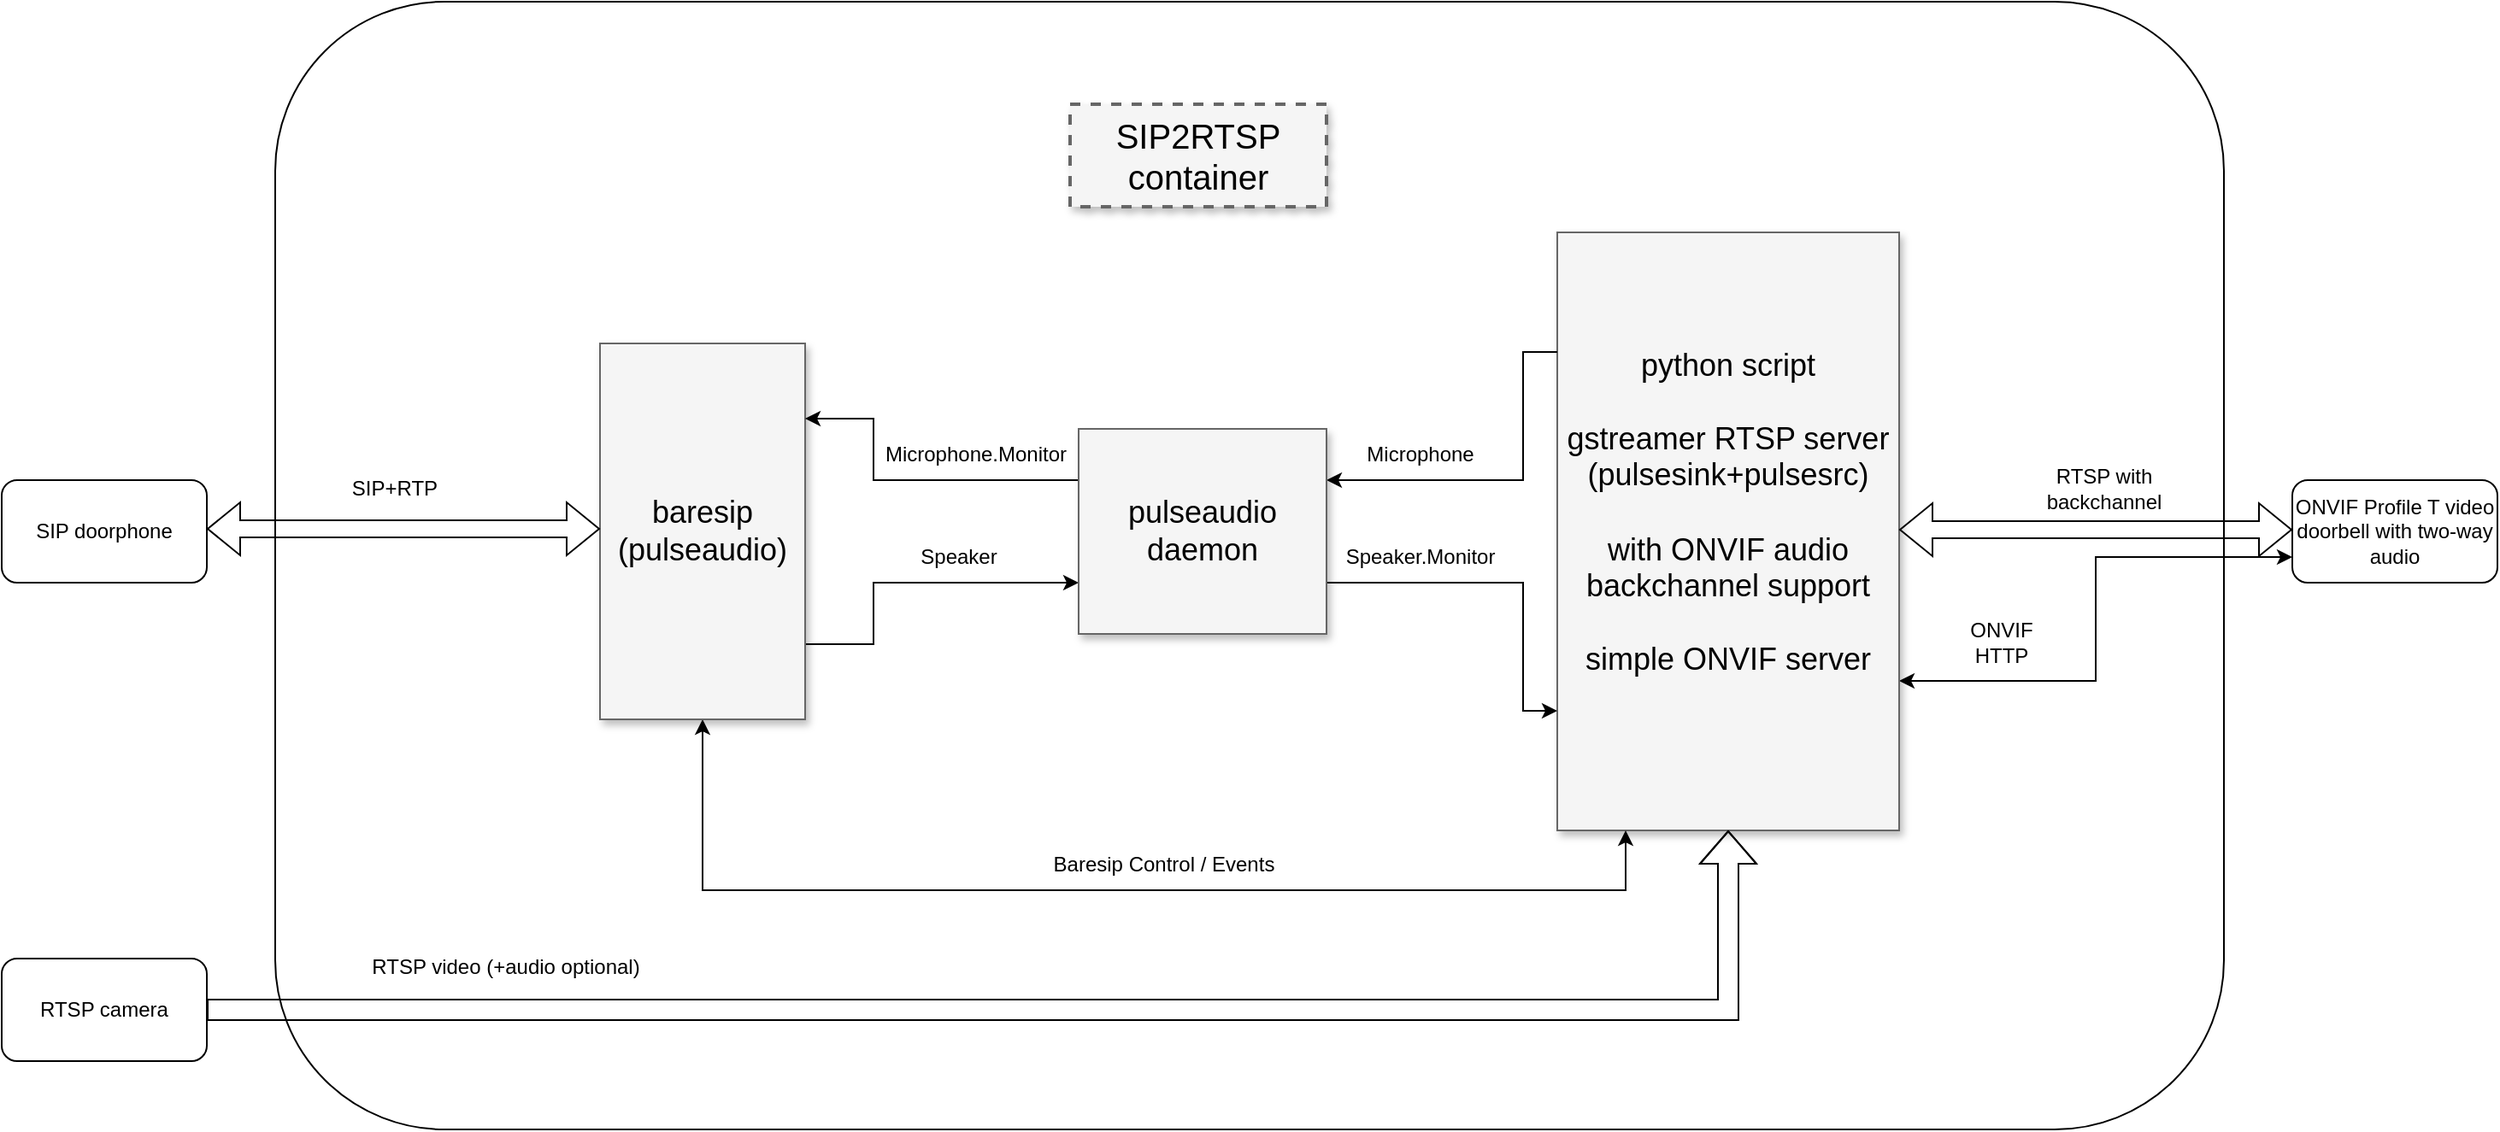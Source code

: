 <mxfile version="20.8.20" type="device"><diagram name="Page-1" id="90a13364-a465-7bf4-72fc-28e22215d7a0"><mxGraphModel dx="2074" dy="1086" grid="1" gridSize="10" guides="1" tooltips="1" connect="1" arrows="1" fold="1" page="1" pageScale="1.5" pageWidth="1169" pageHeight="826" background="none" math="0" shadow="0"><root><mxCell id="0" style=";html=1;"/><mxCell id="1" style=";html=1;" parent="0"/><mxCell id="lmhcsTarwu5Lik4HErPE-44" value="" style="rounded=1;whiteSpace=wrap;html=1;" parent="1" vertex="1"><mxGeometry x="250" y="210" width="1140" height="660" as="geometry"/></mxCell><mxCell id="3a17f1ce550125da-1" value="SIP2RTSP container" style="whiteSpace=wrap;html=1;shadow=1;fontSize=20;fillColor=#f5f5f5;strokeColor=#666666;strokeWidth=2;dashed=1;" parent="1" vertex="1"><mxGeometry x="715" y="270" width="150" height="60" as="geometry"/></mxCell><mxCell id="afUOxGcXvBDlrLAxVtXx-3" style="edgeStyle=orthogonalEdgeStyle;rounded=0;orthogonalLoop=1;jettySize=auto;html=1;exitX=1;exitY=0.75;exitDx=0;exitDy=0;exitPerimeter=0;entryX=0;entryY=0.75;entryDx=0;entryDy=0;startArrow=classic;startFill=1;endArrow=classic;endFill=1;" parent="1" source="3a17f1ce550125da-2" target="lmhcsTarwu5Lik4HErPE-48" edge="1"><mxGeometry relative="1" as="geometry"/></mxCell><mxCell id="3a17f1ce550125da-2" value="&lt;div&gt;python script&lt;/div&gt;&lt;div&gt;&lt;br&gt;&lt;/div&gt;&lt;div&gt;gstreamer RTSP server&lt;/div&gt;&lt;div&gt;(pulsesink+pulsesrc)&lt;/div&gt;&lt;div&gt;&lt;br&gt;&lt;/div&gt;&lt;div&gt;with ONVIF audio backchannel support&lt;/div&gt;&lt;div&gt;&lt;br&gt;&lt;/div&gt;&lt;div&gt;simple ONVIF server&lt;br&gt;&lt;/div&gt;&lt;div&gt;&lt;br&gt;&lt;/div&gt;" style="whiteSpace=wrap;html=1;shadow=1;fontSize=18;fillColor=#f5f5f5;strokeColor=#666666;points=[[0,0,0,0,0],[0,0.2,0,0,0],[0,0.25,0,0,0],[0,0.4,0,0,0],[0,0.5,0,0,0],[0,0.6,0,0,0],[0,0.75,0,0,0],[0,0.8,0,0,0],[0,1,0,0,0],[0.2,1,0,0,0],[0.25,0,0,0,0],[0.25,1,0,0,0],[0.4,1,0,0,0],[0.5,0,0,0,0],[0.5,1,0,0,0],[0.6,1,0,0,0],[0.75,0,0,0,0],[0.75,1,0,0,0],[0.8,1,0,0,0],[1,0,0,0,0],[1,0.25,0,0,0],[1,0.5,0,0,0],[1,0.75,0,0,0],[1,1,0,0,0]];" parent="1" vertex="1"><mxGeometry x="1000" y="345" width="200" height="350" as="geometry"/></mxCell><mxCell id="lmhcsTarwu5Lik4HErPE-25" style="edgeStyle=orthogonalEdgeStyle;rounded=0;orthogonalLoop=1;jettySize=auto;html=1;exitX=1;exitY=0.8;exitDx=0;exitDy=0;exitPerimeter=0;entryX=0;entryY=0.75;entryDx=0;entryDy=0;startArrow=none;startFill=0;" parent="1" source="3a17f1ce550125da-8" target="3a17f1ce550125da-10" edge="1"><mxGeometry relative="1" as="geometry"><Array as="points"><mxPoint x="600" y="586"/><mxPoint x="600" y="550"/></Array></mxGeometry></mxCell><mxCell id="KyQ0aWun3ip6_pj0nML9-1" style="edgeStyle=orthogonalEdgeStyle;rounded=0;orthogonalLoop=1;jettySize=auto;html=1;exitX=0.5;exitY=1;exitDx=0;exitDy=0;exitPerimeter=0;entryX=0.2;entryY=1;entryDx=0;entryDy=0;entryPerimeter=0;startArrow=classic;startFill=1;" parent="1" source="3a17f1ce550125da-8" target="3a17f1ce550125da-2" edge="1"><mxGeometry relative="1" as="geometry"><Array as="points"><mxPoint x="500" y="730"/><mxPoint x="1040" y="730"/></Array></mxGeometry></mxCell><mxCell id="3a17f1ce550125da-8" value="&lt;div&gt;baresip&lt;/div&gt;&lt;div&gt;(pulseaudio)&lt;br&gt;&lt;/div&gt;" style="whiteSpace=wrap;html=1;shadow=1;fontSize=18;fillColor=#f5f5f5;strokeColor=#666666;points=[[0,0,0,0,0],[0,0.25,0,0,0],[0,0.5,0,0,0],[0,0.75,0,0,0],[0,1,0,0,0],[0.25,0,0,0,0],[0.25,1,0,0,0],[0.5,0,0,0,0],[0.5,1,0,0,0],[0.75,0,0,0,0],[0.75,1,0,0,0],[1,0,0,0,0],[1,0.2,0,0,0],[1,0.25,0,0,0],[1,0.4,0,0,0],[1,0.5,0,0,0],[1,0.6,0,0,0],[1,0.75,0,0,0],[1,0.8,0,0,0],[1,1,0,0,0]];" parent="1" vertex="1"><mxGeometry x="440" y="410" width="120" height="220" as="geometry"/></mxCell><mxCell id="lmhcsTarwu5Lik4HErPE-22" style="edgeStyle=orthogonalEdgeStyle;rounded=0;orthogonalLoop=1;jettySize=auto;html=1;exitX=0;exitY=0.25;exitDx=0;exitDy=0;entryX=1;entryY=0.2;entryDx=0;entryDy=0;entryPerimeter=0;startArrow=none;startFill=0;" parent="1" source="3a17f1ce550125da-10" target="3a17f1ce550125da-8" edge="1"><mxGeometry relative="1" as="geometry"><Array as="points"><mxPoint x="600" y="490"/><mxPoint x="600" y="454"/></Array></mxGeometry></mxCell><mxCell id="lmhcsTarwu5Lik4HErPE-26" style="edgeStyle=orthogonalEdgeStyle;rounded=0;orthogonalLoop=1;jettySize=auto;html=1;exitX=1;exitY=0.25;exitDx=0;exitDy=0;entryX=0;entryY=0.2;entryDx=0;entryDy=0;entryPerimeter=0;startArrow=classic;startFill=1;endArrow=none;endFill=0;" parent="1" source="3a17f1ce550125da-10" target="3a17f1ce550125da-2" edge="1"><mxGeometry relative="1" as="geometry"><Array as="points"><mxPoint x="980" y="490"/><mxPoint x="980" y="415"/></Array></mxGeometry></mxCell><mxCell id="lmhcsTarwu5Lik4HErPE-27" style="edgeStyle=orthogonalEdgeStyle;rounded=0;orthogonalLoop=1;jettySize=auto;html=1;exitX=1;exitY=0.75;exitDx=0;exitDy=0;entryX=0;entryY=0.8;entryDx=0;entryDy=0;entryPerimeter=0;startArrow=none;startFill=0;" parent="1" source="3a17f1ce550125da-10" target="3a17f1ce550125da-2" edge="1"><mxGeometry relative="1" as="geometry"><Array as="points"><mxPoint x="980" y="550"/><mxPoint x="980" y="625"/></Array></mxGeometry></mxCell><mxCell id="3a17f1ce550125da-10" value="&lt;div&gt;pulseaudio&lt;/div&gt;&lt;div&gt;daemon&lt;/div&gt;" style="whiteSpace=wrap;html=1;shadow=1;fontSize=18;fillColor=#f5f5f5;strokeColor=#666666;" parent="1" vertex="1"><mxGeometry x="720" y="460" width="145" height="120" as="geometry"/></mxCell><mxCell id="lmhcsTarwu5Lik4HErPE-9" value="Microphone.Monitor" style="text;strokeColor=none;align=center;fillColor=none;html=1;verticalAlign=middle;whiteSpace=wrap;rounded=0;" parent="1" vertex="1"><mxGeometry x="630" y="460" width="60" height="30" as="geometry"/></mxCell><mxCell id="lmhcsTarwu5Lik4HErPE-10" value="Speaker" style="text;strokeColor=none;align=center;fillColor=none;html=1;verticalAlign=middle;whiteSpace=wrap;rounded=0;" parent="1" vertex="1"><mxGeometry x="620" y="520" width="60" height="30" as="geometry"/></mxCell><mxCell id="lmhcsTarwu5Lik4HErPE-19" value="" style="shape=flexArrow;endArrow=classic;startArrow=classic;html=1;rounded=0;" parent="1" edge="1"><mxGeometry width="100" height="100" relative="1" as="geometry"><mxPoint x="210" y="518.5" as="sourcePoint"/><mxPoint x="440" y="518.5" as="targetPoint"/></mxGeometry></mxCell><mxCell id="lmhcsTarwu5Lik4HErPE-20" value="SIP+RTP" style="text;strokeColor=none;align=center;fillColor=none;html=1;verticalAlign=middle;whiteSpace=wrap;rounded=0;" parent="1" vertex="1"><mxGeometry x="290" y="480" width="60" height="30" as="geometry"/></mxCell><mxCell id="lmhcsTarwu5Lik4HErPE-28" value="Speaker.Monitor" style="text;strokeColor=none;align=center;fillColor=none;html=1;verticalAlign=middle;whiteSpace=wrap;rounded=0;" parent="1" vertex="1"><mxGeometry x="890" y="520" width="60" height="30" as="geometry"/></mxCell><mxCell id="lmhcsTarwu5Lik4HErPE-29" value="Microphone" style="text;strokeColor=none;align=center;fillColor=none;html=1;verticalAlign=middle;whiteSpace=wrap;rounded=0;" parent="1" vertex="1"><mxGeometry x="890" y="460" width="60" height="30" as="geometry"/></mxCell><mxCell id="lmhcsTarwu5Lik4HErPE-31" value="" style="shape=flexArrow;endArrow=classic;startArrow=classic;html=1;rounded=0;" parent="1" edge="1"><mxGeometry width="100" height="100" relative="1" as="geometry"><mxPoint x="1200" y="519" as="sourcePoint"/><mxPoint x="1430" y="519" as="targetPoint"/></mxGeometry></mxCell><mxCell id="lmhcsTarwu5Lik4HErPE-32" value="RTSP with backchannel" style="text;strokeColor=none;align=center;fillColor=none;html=1;verticalAlign=middle;whiteSpace=wrap;rounded=0;" parent="1" vertex="1"><mxGeometry x="1290" y="480" width="60" height="30" as="geometry"/></mxCell><mxCell id="lmhcsTarwu5Lik4HErPE-39" value="" style="shape=flexArrow;endArrow=classic;startArrow=none;html=1;rounded=0;width=12;startSize=5;startFill=0;" parent="1" edge="1"><mxGeometry width="100" height="100" relative="1" as="geometry"><mxPoint x="210" y="800" as="sourcePoint"/><mxPoint x="1100" y="695" as="targetPoint"/><Array as="points"><mxPoint x="1100" y="800"/></Array></mxGeometry></mxCell><mxCell id="lmhcsTarwu5Lik4HErPE-40" value="RTSP video (+audio optional)" style="text;strokeColor=none;align=center;fillColor=none;html=1;verticalAlign=middle;whiteSpace=wrap;rounded=0;" parent="1" vertex="1"><mxGeometry x="300" y="760" width="170" height="30" as="geometry"/></mxCell><mxCell id="lmhcsTarwu5Lik4HErPE-45" value="RTSP camera" style="rounded=1;whiteSpace=wrap;html=1;" parent="1" vertex="1"><mxGeometry x="90" y="770" width="120" height="60" as="geometry"/></mxCell><mxCell id="lmhcsTarwu5Lik4HErPE-46" value="SIP doorphone" style="rounded=1;whiteSpace=wrap;html=1;" parent="1" vertex="1"><mxGeometry x="90" y="490" width="120" height="60" as="geometry"/></mxCell><mxCell id="lmhcsTarwu5Lik4HErPE-48" value="ONVIF Profile T video doorbell with two-way audio" style="rounded=1;whiteSpace=wrap;html=1;" parent="1" vertex="1"><mxGeometry x="1430" y="490" width="120" height="60" as="geometry"/></mxCell><mxCell id="afUOxGcXvBDlrLAxVtXx-4" value="ONVIF HTTP" style="text;strokeColor=none;align=center;fillColor=none;html=1;verticalAlign=middle;whiteSpace=wrap;rounded=0;" parent="1" vertex="1"><mxGeometry x="1230" y="570" width="60" height="30" as="geometry"/></mxCell><mxCell id="KyQ0aWun3ip6_pj0nML9-2" value="Baresip Control / Events" style="text;strokeColor=none;align=center;fillColor=none;html=1;verticalAlign=middle;whiteSpace=wrap;rounded=0;" parent="1" vertex="1"><mxGeometry x="690" y="700" width="160" height="30" as="geometry"/></mxCell></root></mxGraphModel></diagram></mxfile>